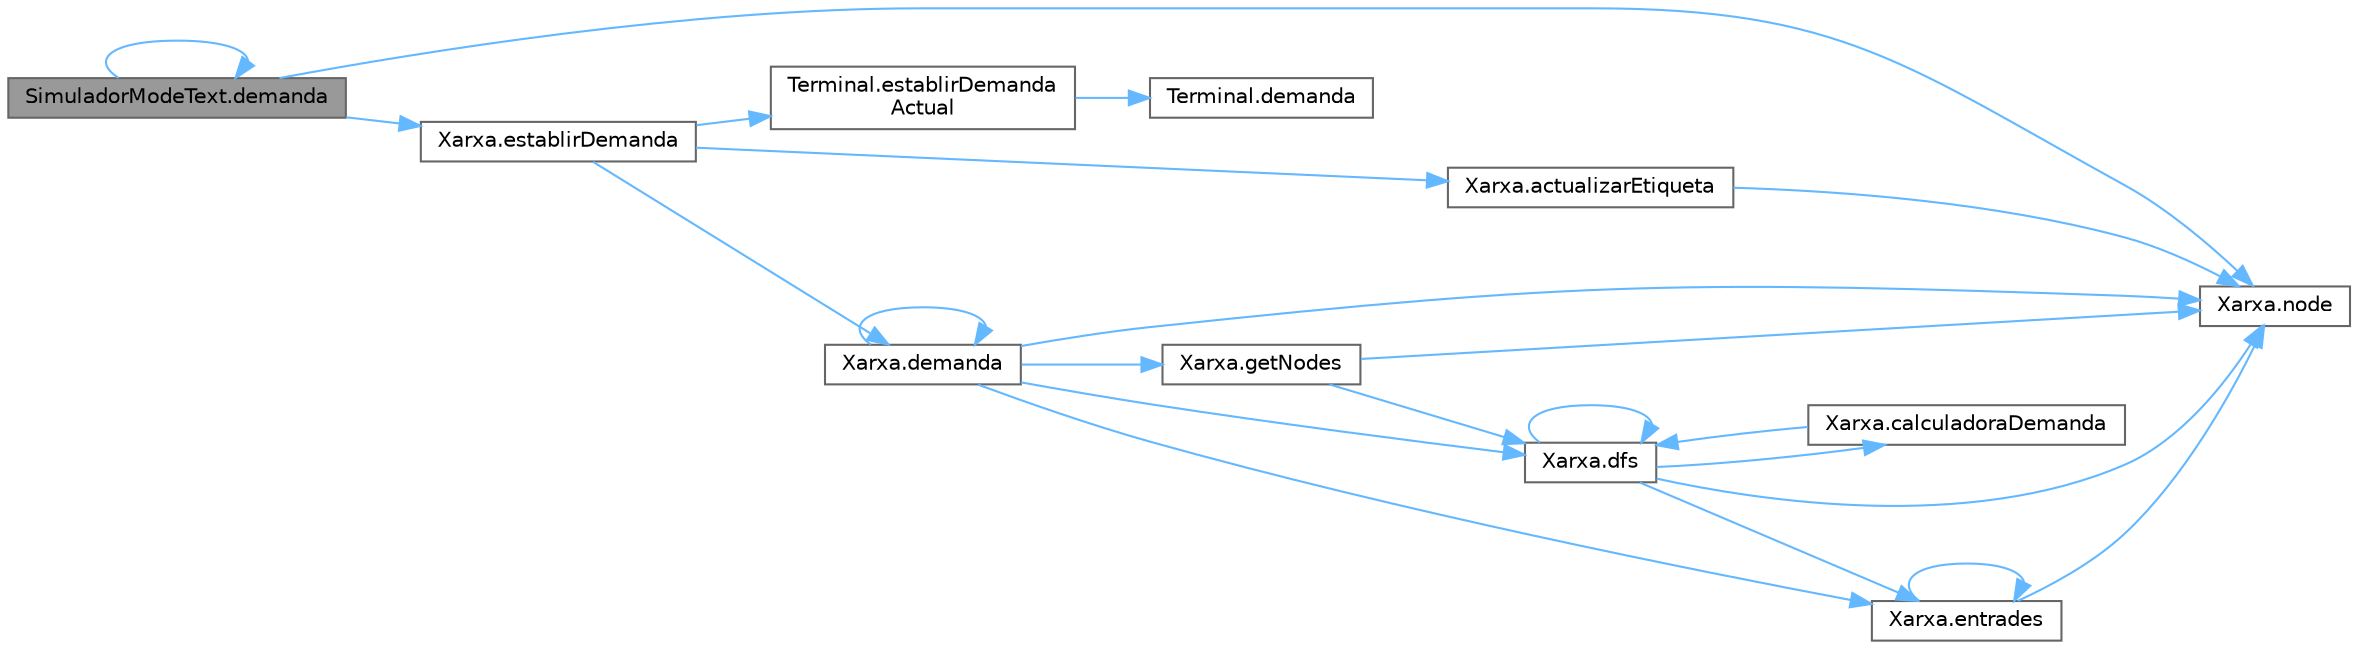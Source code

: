 digraph "SimuladorModeText.demanda"
{
 // LATEX_PDF_SIZE
  bgcolor="transparent";
  edge [fontname=Helvetica,fontsize=10,labelfontname=Helvetica,labelfontsize=10];
  node [fontname=Helvetica,fontsize=10,shape=box,height=0.2,width=0.4];
  rankdir="LR";
  Node1 [id="Node000001",label="SimuladorModeText.demanda",height=0.2,width=0.4,color="gray40", fillcolor="grey60", style="filled", fontcolor="black",tooltip="Estableix la demanda d'un node terminal."];
  Node1 -> Node1 [id="edge1_Node000001_Node000001",color="steelblue1",style="solid",tooltip=" "];
  Node1 -> Node2 [id="edge2_Node000001_Node000002",color="steelblue1",style="solid",tooltip=" "];
  Node2 [id="Node000002",label="Xarxa.establirDemanda",height=0.2,width=0.4,color="grey40", fillcolor="white", style="filled",URL="$class_xarxa.html#a3ec71c5575218566f9f71416407191be",tooltip="Estableix la demanda d'un node terminal."];
  Node2 -> Node3 [id="edge3_Node000002_Node000003",color="steelblue1",style="solid",tooltip=" "];
  Node3 [id="Node000003",label="Xarxa.actualizarEtiqueta",height=0.2,width=0.4,color="grey40", fillcolor="white", style="filled",URL="$class_xarxa.html#afba3535b69b59b5e74e6a2a5b2c000a2",tooltip="Actualitza l'etiqueta d'un node amb el seu estat actual."];
  Node3 -> Node4 [id="edge4_Node000003_Node000004",color="steelblue1",style="solid",tooltip=" "];
  Node4 [id="Node000004",label="Xarxa.node",height=0.2,width=0.4,color="grey40", fillcolor="white", style="filled",URL="$class_xarxa.html#a5f4cb1e91855800352838cbaa0b4ef1e",tooltip="Retorna el node de la xarxa amb l'identificador donat."];
  Node2 -> Node5 [id="edge5_Node000002_Node000005",color="steelblue1",style="solid",tooltip=" "];
  Node5 [id="Node000005",label="Xarxa.demanda",height=0.2,width=0.4,color="grey40", fillcolor="white", style="filled",URL="$class_xarxa.html#a7e87de2ff5ec20a0fcdb9c9f2ba9961a",tooltip="Obté la demanda teòrica d'un node."];
  Node5 -> Node5 [id="edge6_Node000005_Node000005",color="steelblue1",style="solid",tooltip=" "];
  Node5 -> Node6 [id="edge7_Node000005_Node000006",color="steelblue1",style="solid",tooltip=" "];
  Node6 [id="Node000006",label="Xarxa.dfs",height=0.2,width=0.4,color="grey40", fillcolor="white", style="filled",URL="$class_xarxa.html#a561323ef66df35ea1fd00f77cacb25a7",tooltip="Realitza una cerca en profunditat (DFS) per distribuir la demanda a través de la xarxa de nodes."];
  Node6 -> Node7 [id="edge8_Node000006_Node000007",color="steelblue1",style="solid",tooltip=" "];
  Node7 [id="Node000007",label="Xarxa.calculadoraDemanda",height=0.2,width=0.4,color="grey40", fillcolor="white", style="filled",URL="$class_xarxa.html#a4e579fd3b3f506a87f72d2acc0afa924",tooltip="Calcula i ajusta la demanda d'un node receptor en funció de la capacitat de la canonada."];
  Node7 -> Node6 [id="edge9_Node000007_Node000006",color="steelblue1",style="solid",tooltip=" "];
  Node6 -> Node6 [id="edge10_Node000006_Node000006",color="steelblue1",style="solid",tooltip=" "];
  Node6 -> Node8 [id="edge11_Node000006_Node000008",color="steelblue1",style="solid",tooltip=" "];
  Node8 [id="Node000008",label="Xarxa.entrades",height=0.2,width=0.4,color="grey40", fillcolor="white", style="filled",URL="$class_xarxa.html#aded00049e8a19716e598c2b0f521389d",tooltip="Retorna un iterador que permet recórrer totes les canonades que entren al node."];
  Node8 -> Node8 [id="edge12_Node000008_Node000008",color="steelblue1",style="solid",tooltip=" "];
  Node8 -> Node4 [id="edge13_Node000008_Node000004",color="steelblue1",style="solid",tooltip=" "];
  Node6 -> Node4 [id="edge14_Node000006_Node000004",color="steelblue1",style="solid",tooltip=" "];
  Node5 -> Node8 [id="edge15_Node000005_Node000008",color="steelblue1",style="solid",tooltip=" "];
  Node5 -> Node9 [id="edge16_Node000005_Node000009",color="steelblue1",style="solid",tooltip=" "];
  Node9 [id="Node000009",label="Xarxa.getNodes",height=0.2,width=0.4,color="grey40", fillcolor="white", style="filled",URL="$class_xarxa.html#a4eb0768dec4379ca4c7b6ddaca34cca0",tooltip="Obté la llista de nodes visitats a partir d'un node donat."];
  Node9 -> Node6 [id="edge17_Node000009_Node000006",color="steelblue1",style="solid",tooltip=" "];
  Node9 -> Node4 [id="edge18_Node000009_Node000004",color="steelblue1",style="solid",tooltip=" "];
  Node5 -> Node4 [id="edge19_Node000005_Node000004",color="steelblue1",style="solid",tooltip=" "];
  Node2 -> Node10 [id="edge20_Node000002_Node000010",color="steelblue1",style="solid",tooltip=" "];
  Node10 [id="Node000010",label="Terminal.establirDemanda\lActual",height=0.2,width=0.4,color="grey40", fillcolor="white", style="filled",URL="$class_terminal.html#a7ed45a824a9fd4bc12cc23cde658e726",tooltip="Estableix la demanda actual d'aigua del terminal."];
  Node10 -> Node11 [id="edge21_Node000010_Node000011",color="steelblue1",style="solid",tooltip=" "];
  Node11 [id="Node000011",label="Terminal.demanda",height=0.2,width=0.4,color="grey40", fillcolor="white", style="filled",URL="$class_terminal.html#ab16c0e509ce7d7faa432084289f5f747",tooltip="Retorna la demanda punta d'aigua del terminal."];
  Node1 -> Node4 [id="edge22_Node000001_Node000004",color="steelblue1",style="solid",tooltip=" "];
}
